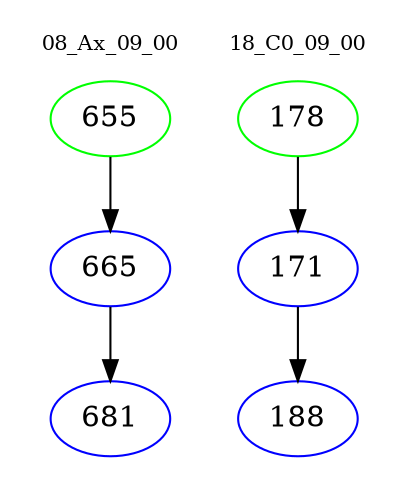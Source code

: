 digraph{
subgraph cluster_0 {
color = white
label = "08_Ax_09_00";
fontsize=10;
T0_655 [label="655", color="green"]
T0_655 -> T0_665 [color="black"]
T0_665 [label="665", color="blue"]
T0_665 -> T0_681 [color="black"]
T0_681 [label="681", color="blue"]
}
subgraph cluster_1 {
color = white
label = "18_C0_09_00";
fontsize=10;
T1_178 [label="178", color="green"]
T1_178 -> T1_171 [color="black"]
T1_171 [label="171", color="blue"]
T1_171 -> T1_188 [color="black"]
T1_188 [label="188", color="blue"]
}
}
